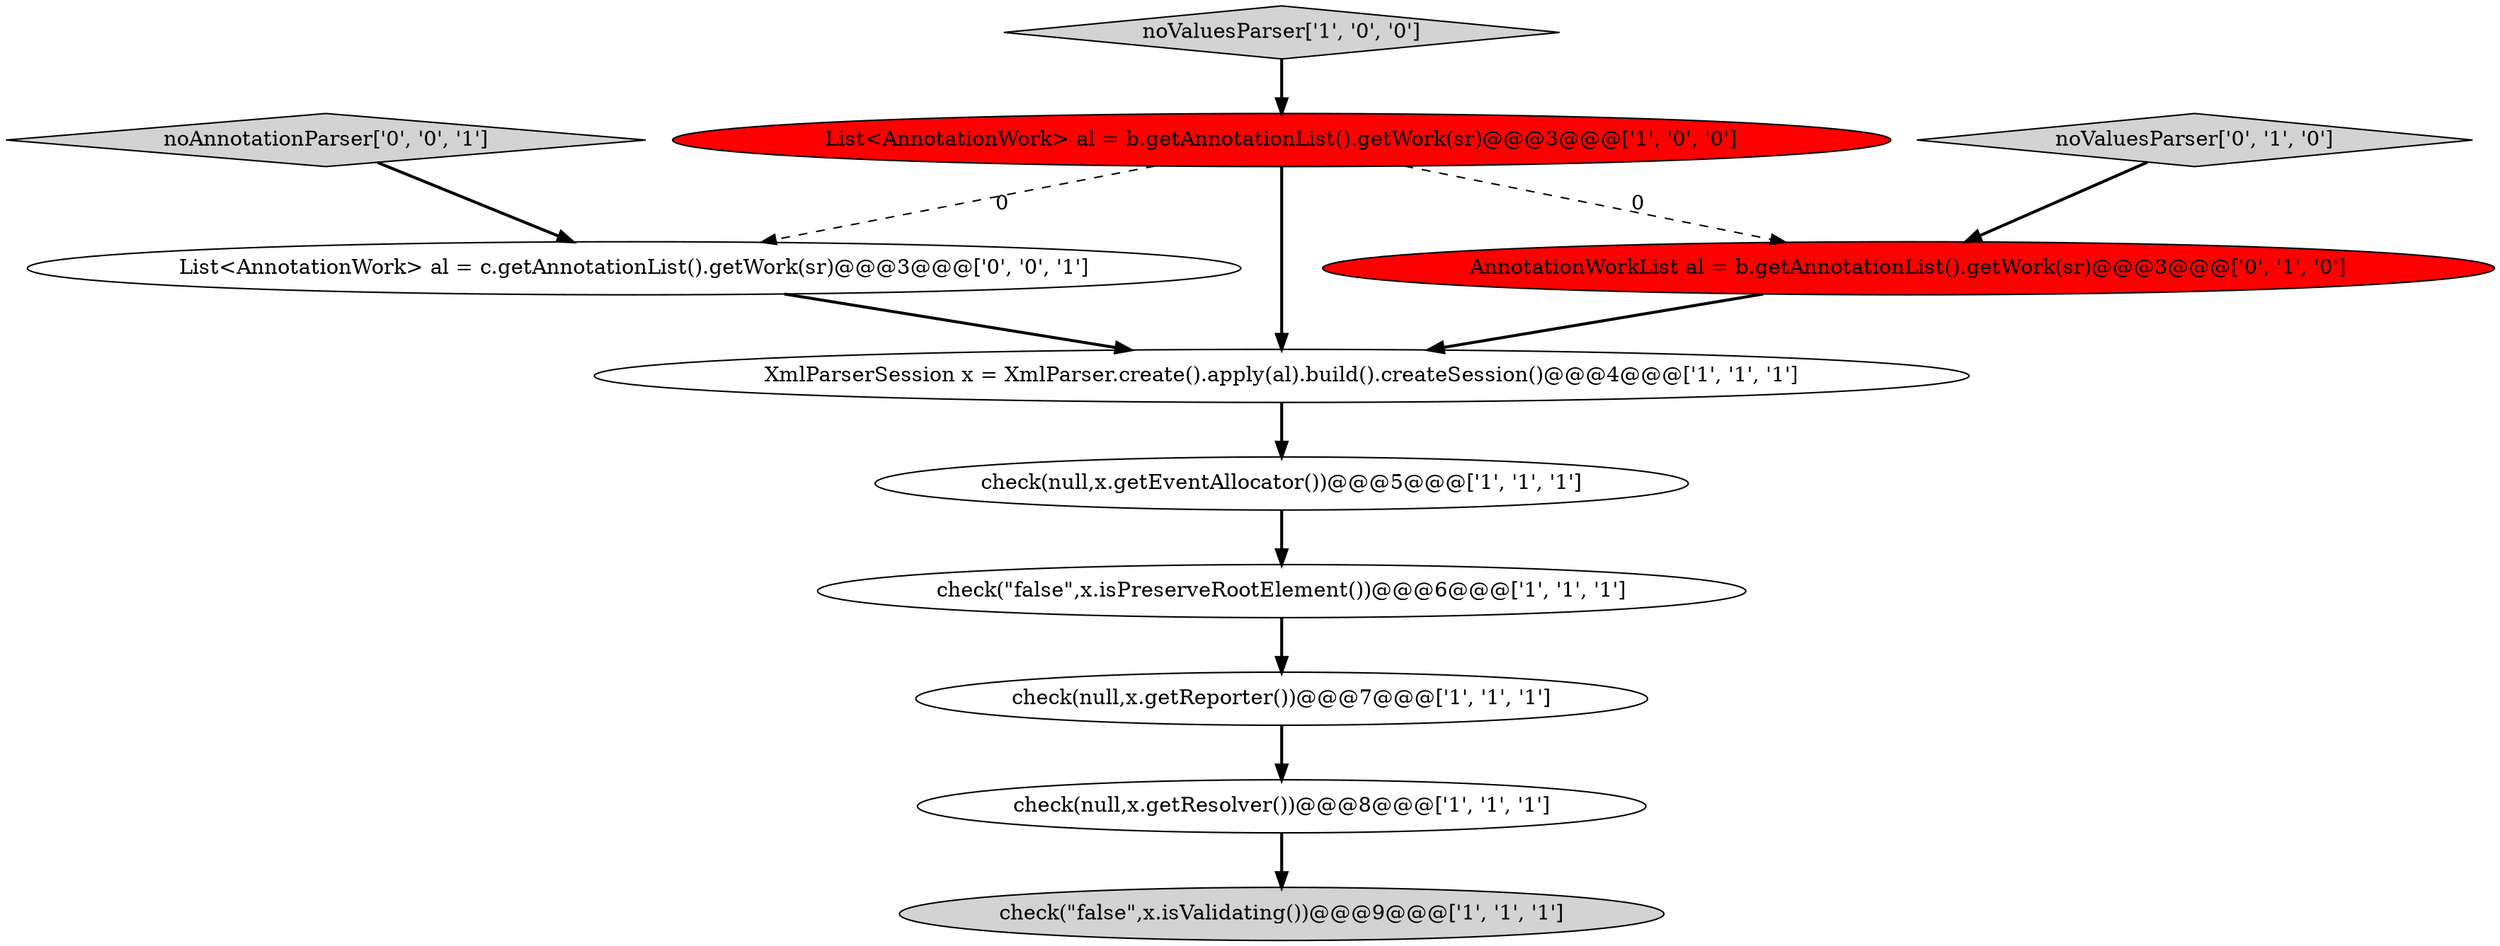 digraph {
3 [style = filled, label = "check(null,x.getReporter())@@@7@@@['1', '1', '1']", fillcolor = white, shape = ellipse image = "AAA0AAABBB1BBB"];
11 [style = filled, label = "List<AnnotationWork> al = c.getAnnotationList().getWork(sr)@@@3@@@['0', '0', '1']", fillcolor = white, shape = ellipse image = "AAA0AAABBB3BBB"];
10 [style = filled, label = "noAnnotationParser['0', '0', '1']", fillcolor = lightgray, shape = diamond image = "AAA0AAABBB3BBB"];
8 [style = filled, label = "AnnotationWorkList al = b.getAnnotationList().getWork(sr)@@@3@@@['0', '1', '0']", fillcolor = red, shape = ellipse image = "AAA1AAABBB2BBB"];
2 [style = filled, label = "check(null,x.getResolver())@@@8@@@['1', '1', '1']", fillcolor = white, shape = ellipse image = "AAA0AAABBB1BBB"];
4 [style = filled, label = "noValuesParser['1', '0', '0']", fillcolor = lightgray, shape = diamond image = "AAA0AAABBB1BBB"];
6 [style = filled, label = "check(null,x.getEventAllocator())@@@5@@@['1', '1', '1']", fillcolor = white, shape = ellipse image = "AAA0AAABBB1BBB"];
1 [style = filled, label = "check(\"false\",x.isPreserveRootElement())@@@6@@@['1', '1', '1']", fillcolor = white, shape = ellipse image = "AAA0AAABBB1BBB"];
9 [style = filled, label = "noValuesParser['0', '1', '0']", fillcolor = lightgray, shape = diamond image = "AAA0AAABBB2BBB"];
5 [style = filled, label = "check(\"false\",x.isValidating())@@@9@@@['1', '1', '1']", fillcolor = lightgray, shape = ellipse image = "AAA0AAABBB1BBB"];
0 [style = filled, label = "List<AnnotationWork> al = b.getAnnotationList().getWork(sr)@@@3@@@['1', '0', '0']", fillcolor = red, shape = ellipse image = "AAA1AAABBB1BBB"];
7 [style = filled, label = "XmlParserSession x = XmlParser.create().apply(al).build().createSession()@@@4@@@['1', '1', '1']", fillcolor = white, shape = ellipse image = "AAA0AAABBB1BBB"];
1->3 [style = bold, label=""];
8->7 [style = bold, label=""];
6->1 [style = bold, label=""];
0->8 [style = dashed, label="0"];
0->11 [style = dashed, label="0"];
3->2 [style = bold, label=""];
9->8 [style = bold, label=""];
11->7 [style = bold, label=""];
7->6 [style = bold, label=""];
4->0 [style = bold, label=""];
2->5 [style = bold, label=""];
0->7 [style = bold, label=""];
10->11 [style = bold, label=""];
}
